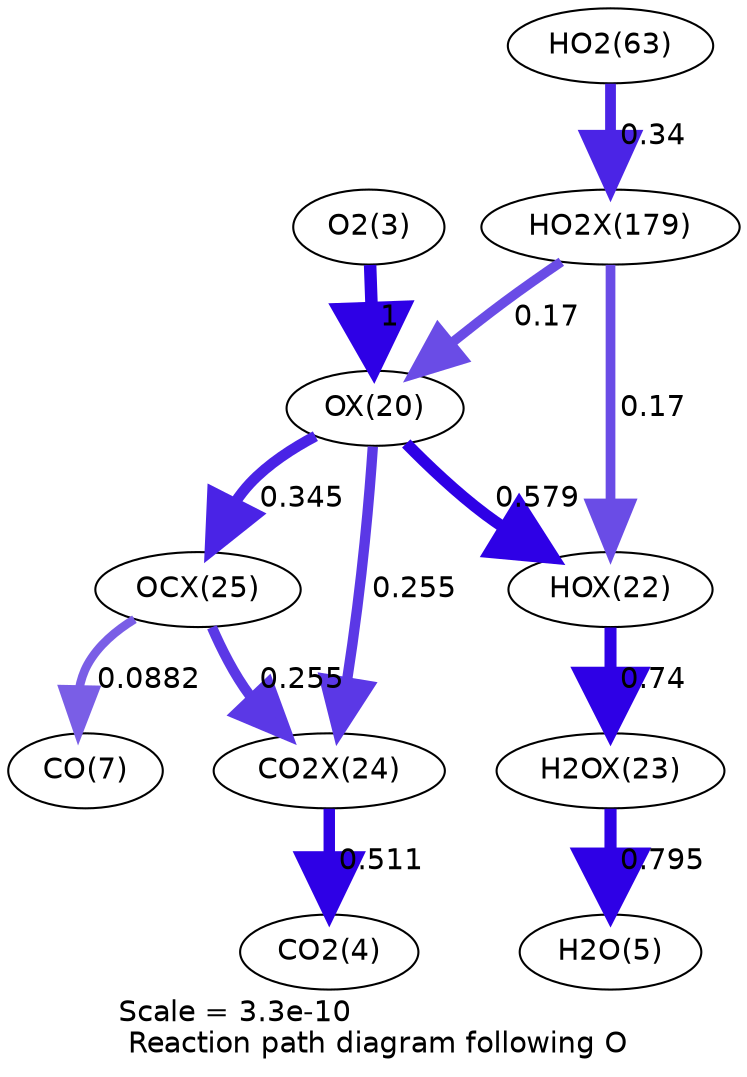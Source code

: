 digraph reaction_paths {
center=1;
s5 -> s26[fontname="Helvetica", penwidth=6, arrowsize=3, color="0.7, 1.5, 0.9"
, label=" 1"];
s26 -> s28[fontname="Helvetica", penwidth=5.59, arrowsize=2.79, color="0.7, 1.08, 0.9"
, label=" 0.579"];
s26 -> s31[fontname="Helvetica", penwidth=5.2, arrowsize=2.6, color="0.7, 0.845, 0.9"
, label=" 0.345"];
s26 -> s30[fontname="Helvetica", penwidth=4.97, arrowsize=2.48, color="0.7, 0.755, 0.9"
, label=" 0.255"];
s41 -> s26[fontname="Helvetica", penwidth=4.66, arrowsize=2.33, color="0.7, 0.67, 0.9"
, label=" 0.17"];
s28 -> s29[fontname="Helvetica", penwidth=5.77, arrowsize=2.89, color="0.7, 1.24, 0.9"
, label=" 0.74"];
s41 -> s28[fontname="Helvetica", penwidth=4.66, arrowsize=2.33, color="0.7, 0.67, 0.9"
, label=" 0.17"];
s29 -> s7[fontname="Helvetica", penwidth=5.83, arrowsize=2.91, color="0.7, 1.29, 0.9"
, label=" 0.795"];
s31 -> s9[fontname="Helvetica", penwidth=4.17, arrowsize=2.08, color="0.7, 0.588, 0.9"
, label=" 0.0882"];
s31 -> s30[fontname="Helvetica", penwidth=4.97, arrowsize=2.48, color="0.7, 0.755, 0.9"
, label=" 0.255"];
s30 -> s6[fontname="Helvetica", penwidth=5.49, arrowsize=2.75, color="0.7, 1.01, 0.9"
, label=" 0.511"];
s22 -> s41[fontname="Helvetica", penwidth=5.18, arrowsize=2.59, color="0.7, 0.84, 0.9"
, label=" 0.34"];
s5 [ fontname="Helvetica", label="O2(3)"];
s6 [ fontname="Helvetica", label="CO2(4)"];
s7 [ fontname="Helvetica", label="H2O(5)"];
s9 [ fontname="Helvetica", label="CO(7)"];
s22 [ fontname="Helvetica", label="HO2(63)"];
s26 [ fontname="Helvetica", label="OX(20)"];
s28 [ fontname="Helvetica", label="HOX(22)"];
s29 [ fontname="Helvetica", label="H2OX(23)"];
s30 [ fontname="Helvetica", label="CO2X(24)"];
s31 [ fontname="Helvetica", label="OCX(25)"];
s41 [ fontname="Helvetica", label="HO2X(179)"];
 label = "Scale = 3.3e-10\l Reaction path diagram following O";
 fontname = "Helvetica";
}
